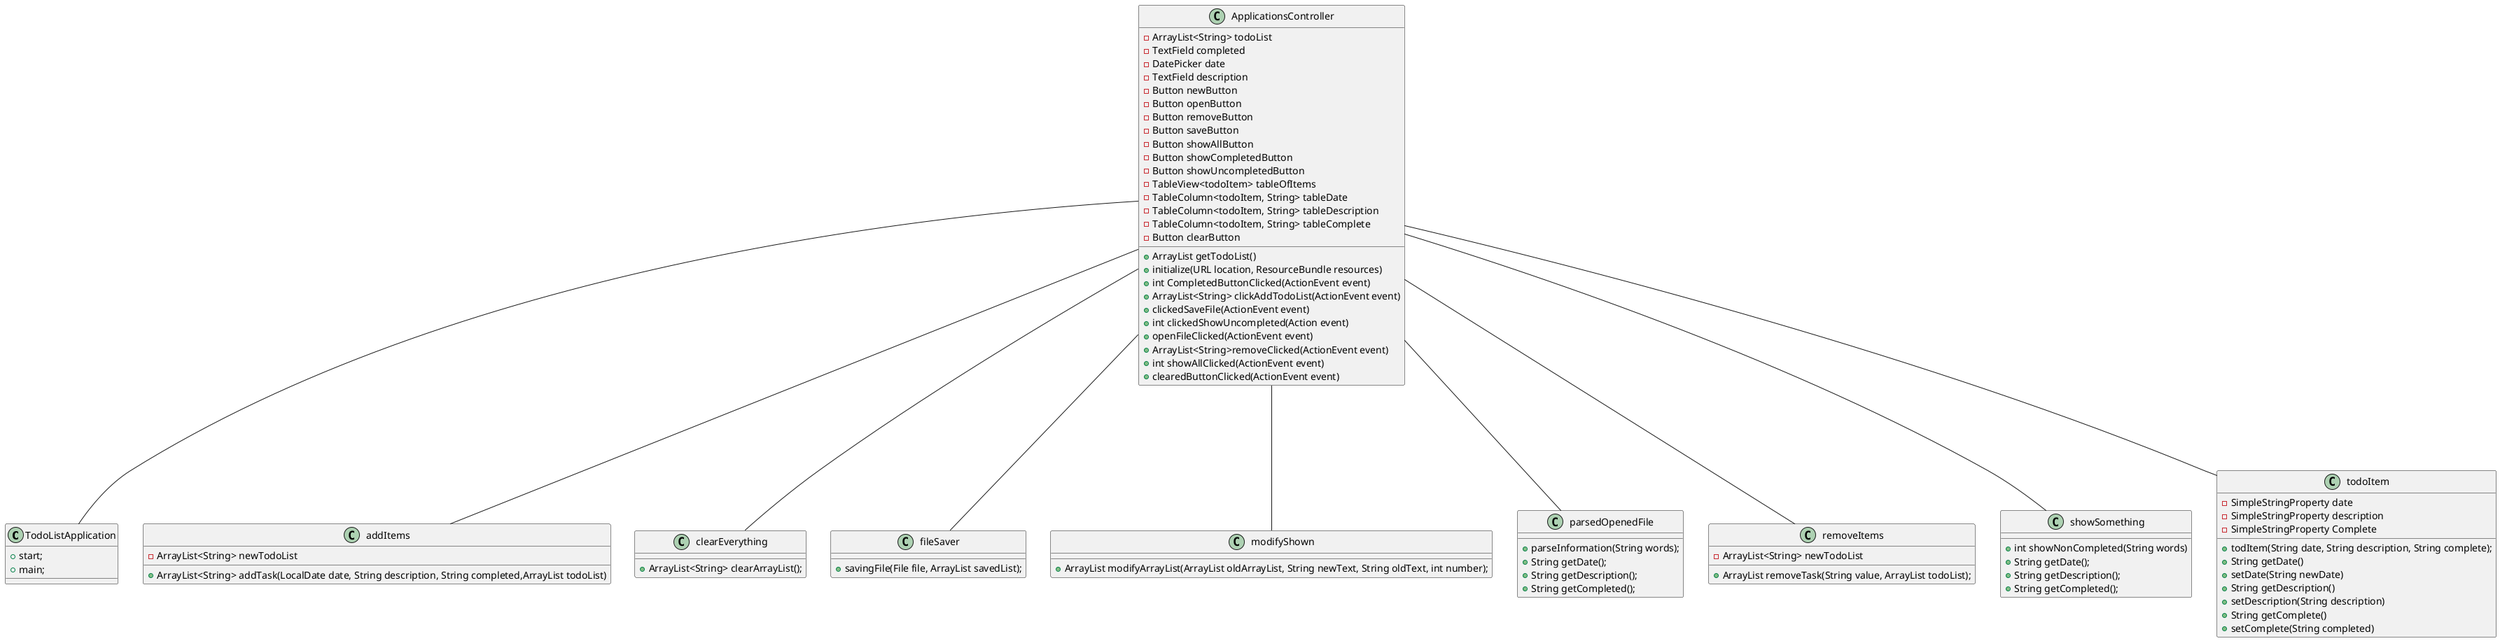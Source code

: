 @startuml
'https://plantuml.com/sequence-diagram

class TodoListApplication{
    +start;
    +main;
}
class ApplicationsController{
    -ArrayList<String> todoList
    -TextField completed
    -DatePicker date
    -TextField description
    -Button newButton
    -Button openButton
    -Button removeButton
    -Button saveButton
    -Button showAllButton
    -Button showCompletedButton
    -Button showUncompletedButton
    -TableView<todoItem> tableOfItems
    -TableColumn<todoItem, String> tableDate
    -TableColumn<todoItem, String> tableDescription
    -TableColumn<todoItem, String> tableComplete
    -Button clearButton
    +ArrayList getTodoList()
    +initialize(URL location, ResourceBundle resources)
    +int CompletedButtonClicked(ActionEvent event)
    +ArrayList<String> clickAddTodoList(ActionEvent event)
    +clickedSaveFile(ActionEvent event)
    +int clickedShowUncompleted(Action event)
    +openFileClicked(ActionEvent event)
    +ArrayList<String>removeClicked(ActionEvent event)
    +int showAllClicked(ActionEvent event)
    +clearedButtonClicked(ActionEvent event)

}
class addItems{
    -ArrayList<String> newTodoList
    +ArrayList<String> addTask(LocalDate date, String description, String completed,ArrayList todoList)
}

class clearEverything{
    +ArrayList<String> clearArrayList();
}
class fileSaver{
    +savingFile(File file, ArrayList savedList);
}
class modifyShown{
    +ArrayList modifyArrayList(ArrayList oldArrayList, String newText, String oldText, int number);
}
class parsedOpenedFile{
    +parseInformation(String words);
    +String getDate();
    +String getDescription();
    +String getCompleted();
}
class removeItems{
    -ArrayList<String> newTodoList
    +ArrayList removeTask(String value, ArrayList todoList);
}
class showSomething{
    +int showNonCompleted(String words)
    +String getDate();
    +String getDescription();
    +String getCompleted();
}
class todoItem{
    -SimpleStringProperty date
    -SimpleStringProperty description
    -SimpleStringProperty Complete
    +todItem(String date, String description, String complete);
    +String getDate()
    +setDate(String newDate)
    +String getDescription()
    +setDescription(String description)
    +String getComplete()
    +setComplete(String completed)
}
ApplicationsController --- TodoListApplication
ApplicationsController --- addItems
ApplicationsController --- clearEverything
ApplicationsController --- fileSaver
ApplicationsController --- modifyShown
ApplicationsController --- parsedOpenedFile
ApplicationsController --- removeItems
ApplicationsController --- showSomething
ApplicationsController --- todoItem

@enduml